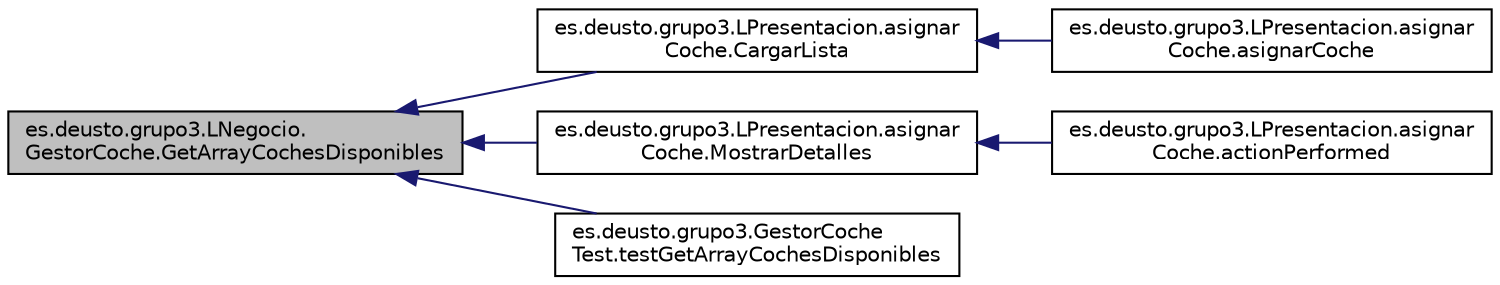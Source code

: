 digraph "es.deusto.grupo3.LNegocio.GestorCoche.GetArrayCochesDisponibles"
{
  edge [fontname="Helvetica",fontsize="10",labelfontname="Helvetica",labelfontsize="10"];
  node [fontname="Helvetica",fontsize="10",shape=record];
  rankdir="LR";
  Node55 [label="es.deusto.grupo3.LNegocio.\lGestorCoche.GetArrayCochesDisponibles",height=0.2,width=0.4,color="black", fillcolor="grey75", style="filled", fontcolor="black"];
  Node55 -> Node56 [dir="back",color="midnightblue",fontsize="10",style="solid",fontname="Helvetica"];
  Node56 [label="es.deusto.grupo3.LPresentacion.asignar\lCoche.CargarLista",height=0.2,width=0.4,color="black", fillcolor="white", style="filled",URL="$classes_1_1deusto_1_1grupo3_1_1_l_presentacion_1_1asignar_coche.html#a7765fc043a6862bb2759629431d87afa"];
  Node56 -> Node57 [dir="back",color="midnightblue",fontsize="10",style="solid",fontname="Helvetica"];
  Node57 [label="es.deusto.grupo3.LPresentacion.asignar\lCoche.asignarCoche",height=0.2,width=0.4,color="black", fillcolor="white", style="filled",URL="$classes_1_1deusto_1_1grupo3_1_1_l_presentacion_1_1asignar_coche.html#a7fc81f5be7d59409897e26c8e5ca0d1b"];
  Node55 -> Node58 [dir="back",color="midnightblue",fontsize="10",style="solid",fontname="Helvetica"];
  Node58 [label="es.deusto.grupo3.LPresentacion.asignar\lCoche.MostrarDetalles",height=0.2,width=0.4,color="black", fillcolor="white", style="filled",URL="$classes_1_1deusto_1_1grupo3_1_1_l_presentacion_1_1asignar_coche.html#a90a6140f9bb2d9c584fed64681aa72b5"];
  Node58 -> Node59 [dir="back",color="midnightblue",fontsize="10",style="solid",fontname="Helvetica"];
  Node59 [label="es.deusto.grupo3.LPresentacion.asignar\lCoche.actionPerformed",height=0.2,width=0.4,color="black", fillcolor="white", style="filled",URL="$classes_1_1deusto_1_1grupo3_1_1_l_presentacion_1_1asignar_coche.html#a30c5071710d7ef69cbb77ba6ecb65041"];
  Node55 -> Node60 [dir="back",color="midnightblue",fontsize="10",style="solid",fontname="Helvetica"];
  Node60 [label="es.deusto.grupo3.GestorCoche\lTest.testGetArrayCochesDisponibles",height=0.2,width=0.4,color="black", fillcolor="white", style="filled",URL="$classes_1_1deusto_1_1grupo3_1_1_gestor_coche_test.html#aeabc0f37e7c2e89e4f89cf5c20e44cb0"];
}
